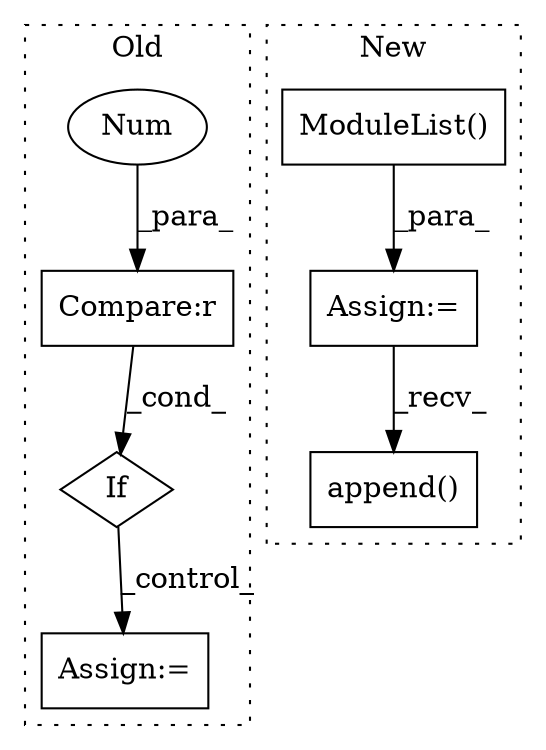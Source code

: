 digraph G {
subgraph cluster0 {
1 [label="If" a="96" s="10714" l="0" shape="diamond"];
3 [label="Assign:=" a="68" s="10744" l="3" shape="box"];
4 [label="Compare:r" a="40" s="10714" l="7" shape="box"];
5 [label="Num" a="76" s="10720" l="1" shape="ellipse"];
label = "Old";
style="dotted";
}
subgraph cluster1 {
2 [label="ModuleList()" a="75" s="13125,13141" l="14,1" shape="box"];
6 [label="append()" a="75" s="13311,13446" l="22,1" shape="box"];
7 [label="Assign:=" a="68" s="13122" l="3" shape="box"];
label = "New";
style="dotted";
}
1 -> 3 [label="_control_"];
2 -> 7 [label="_para_"];
4 -> 1 [label="_cond_"];
5 -> 4 [label="_para_"];
7 -> 6 [label="_recv_"];
}